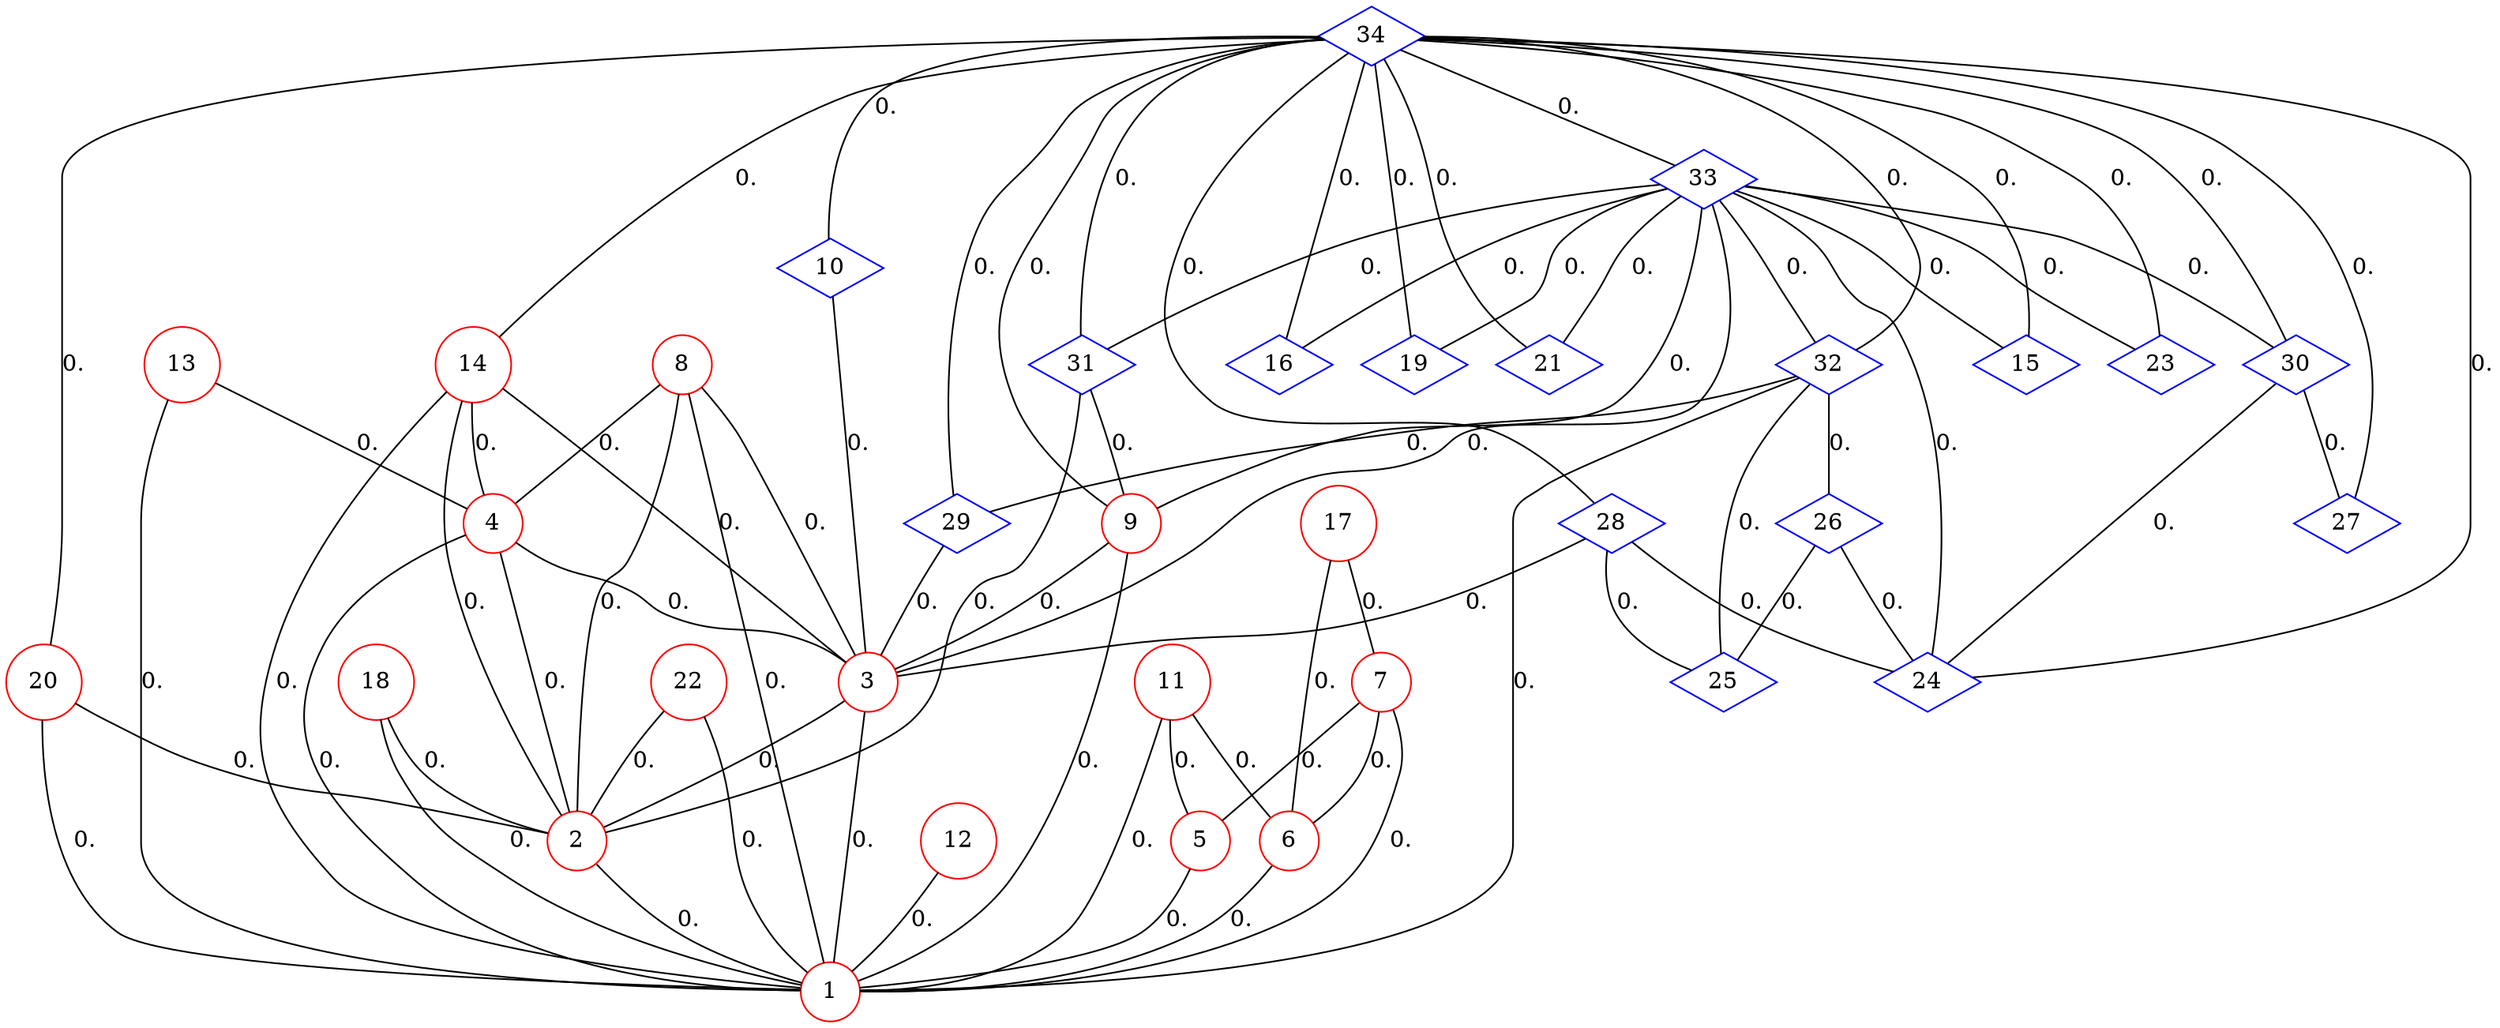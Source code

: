 graph G {
  1 [shape=circle, color="#FF0000", label="1", ];
  2 [shape=circle, color="#FF0000", label="2", ];
  3 [shape=circle, color="#FF0000", label="3", ];
  4 [shape=circle, color="#FF0000", label="4", ];
  5 [shape=circle, color="#FF0000", label="5", ];
  6 [shape=circle, color="#FF0000", label="6", ];
  7 [shape=circle, color="#FF0000", label="7", ];
  8 [shape=circle, color="#FF0000", label="8", ];
  9 [shape=circle, color="#FF0000", label="9", ];
  10 [shape=diamond, color="#0000FF", label="10", ];
  11 [shape=circle, color="#FF0000", label="11", ];
  12 [shape=circle, color="#FF0000", label="12", ];
  13 [shape=circle, color="#FF0000", label="13", ];
  14 [shape=circle, color="#FF0000", label="14", ];
  15 [shape=diamond, color="#0000FF", label="15", ];
  16 [shape=diamond, color="#0000FF", label="16", ];
  17 [shape=circle, color="#FF0000", label="17", ];
  18 [shape=circle, color="#FF0000", label="18", ];
  19 [shape=diamond, color="#0000FF", label="19", ];
  20 [shape=circle, color="#FF0000", label="20", ];
  21 [shape=diamond, color="#0000FF", label="21", ];
  22 [shape=circle, color="#FF0000", label="22", ];
  23 [shape=diamond, color="#0000FF", label="23", ];
  24 [shape=diamond, color="#0000FF", label="24", ];
  25 [shape=diamond, color="#0000FF", label="25", ];
  26 [shape=diamond, color="#0000FF", label="26", ];
  27 [shape=diamond, color="#0000FF", label="27", ];
  28 [shape=diamond, color="#0000FF", label="28", ];
  29 [shape=diamond, color="#0000FF", label="29", ];
  30 [shape=diamond, color="#0000FF", label="30", ];
  31 [shape=diamond, color="#0000FF", label="31", ];
  32 [shape=diamond, color="#0000FF", label="32", ];
  33 [shape=diamond, color="#0000FF", label="33", ];
  34 [shape=diamond, color="#0000FF", label="34", ];
  
  
  2 -- 1 [label="0.", ];
  3 -- 1 [label="0.", ];
  3 -- 2 [label="0.", ];
  4 -- 1 [label="0.", ];
  4 -- 2 [label="0.", ];
  4 -- 3 [label="0.", ];
  5 -- 1 [label="0.", ];
  6 -- 1 [label="0.", ];
  7 -- 1 [label="0.", ];
  7 -- 5 [label="0.", ];
  7 -- 6 [label="0.", ];
  8 -- 1 [label="0.", ];
  8 -- 2 [label="0.", ];
  8 -- 3 [label="0.", ];
  8 -- 4 [label="0.", ];
  9 -- 1 [label="0.", ];
  9 -- 3 [label="0.", ];
  10 -- 3 [label="0.", ];
  11 -- 1 [label="0.", ];
  11 -- 5 [label="0.", ];
  11 -- 6 [label="0.", ];
  12 -- 1 [label="0.", ];
  13 -- 1 [label="0.", ];
  13 -- 4 [label="0.", ];
  14 -- 1 [label="0.", ];
  14 -- 2 [label="0.", ];
  14 -- 3 [label="0.", ];
  14 -- 4 [label="0.", ];
  17 -- 6 [label="0.", ];
  17 -- 7 [label="0.", ];
  18 -- 1 [label="0.", ];
  18 -- 2 [label="0.", ];
  20 -- 1 [label="0.", ];
  20 -- 2 [label="0.", ];
  22 -- 1 [label="0.", ];
  22 -- 2 [label="0.", ];
  26 -- 24 [label="0.", ];
  26 -- 25 [label="0.", ];
  28 -- 3 [label="0.", ];
  28 -- 24 [label="0.", ];
  28 -- 25 [label="0.", ];
  29 -- 3 [label="0.", ];
  30 -- 24 [label="0.", ];
  30 -- 27 [label="0.", ];
  31 -- 2 [label="0.", ];
  31 -- 9 [label="0.", ];
  32 -- 1 [label="0.", ];
  32 -- 25 [label="0.", ];
  32 -- 26 [label="0.", ];
  32 -- 29 [label="0.", ];
  33 -- 3 [label="0.", ];
  33 -- 9 [label="0.", ];
  33 -- 15 [label="0.", ];
  33 -- 16 [label="0.", ];
  33 -- 19 [label="0.", ];
  33 -- 21 [label="0.", ];
  33 -- 23 [label="0.", ];
  33 -- 24 [label="0.", ];
  33 -- 30 [label="0.", ];
  33 -- 31 [label="0.", ];
  33 -- 32 [label="0.", ];
  34 -- 9 [label="0.", ];
  34 -- 10 [label="0.", ];
  34 -- 14 [label="0.", ];
  34 -- 15 [label="0.", ];
  34 -- 16 [label="0.", ];
  34 -- 19 [label="0.", ];
  34 -- 20 [label="0.", ];
  34 -- 21 [label="0.", ];
  34 -- 23 [label="0.", ];
  34 -- 24 [label="0.", ];
  34 -- 27 [label="0.", ];
  34 -- 28 [label="0.", ];
  34 -- 29 [label="0.", ];
  34 -- 30 [label="0.", ];
  34 -- 31 [label="0.", ];
  34 -- 32 [label="0.", ];
  34 -- 33 [label="0.", ];
  
  }